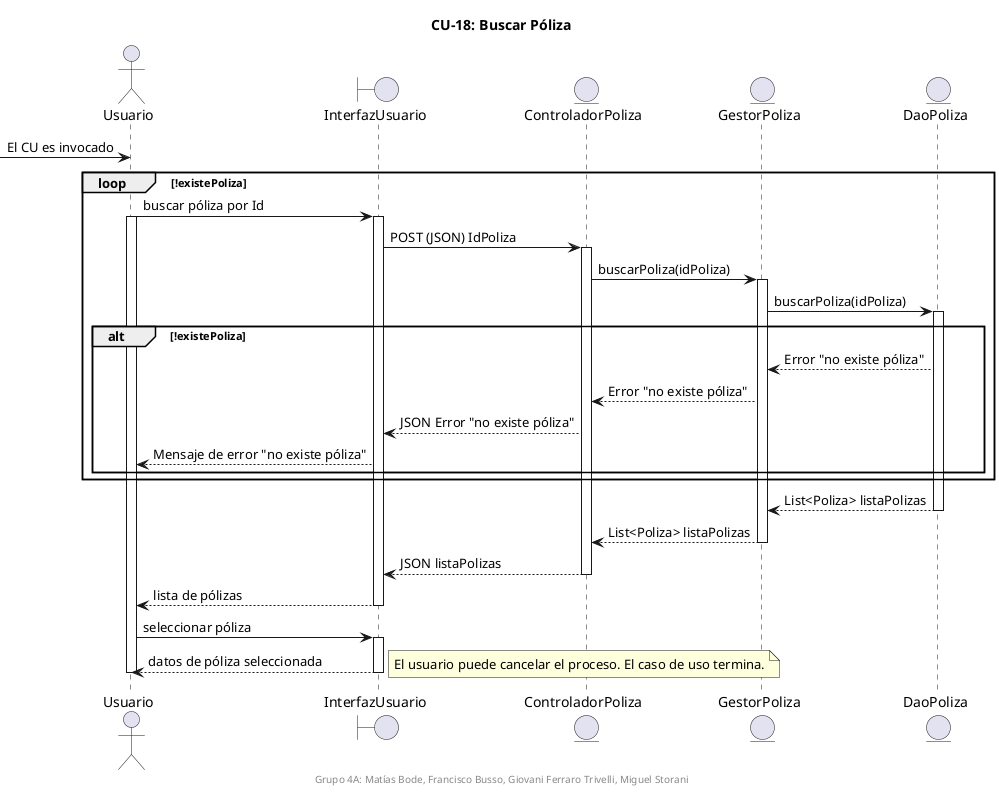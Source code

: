 @startuml

title CU-18: Buscar Póliza
center footer Grupo 4A: Matías Bode, Francisco Busso, Giovani Ferraro Trivelli, Miguel Storani

actor Usuario
boundary InterfazUsuario
entity ControladorPoliza
entity GestorPoliza
entity DaoPoliza

-> Usuario : El CU es invocado

loop !existePoliza

Usuario -> InterfazUsuario : buscar póliza por Id
activate Usuario
activate InterfazUsuario

InterfazUsuario -> ControladorPoliza : POST (JSON) IdPoliza

activate ControladorPoliza
ControladorPoliza -> GestorPoliza : buscarPoliza(idPoliza)

activate GestorPoliza

GestorPoliza -> DaoPoliza : buscarPoliza(idPoliza)

activate DaoPoliza

alt !existePoliza
GestorPoliza <-- DaoPoliza : Error "no existe póliza"
ControladorPoliza <-- GestorPoliza : Error "no existe póliza"
InterfazUsuario <-- ControladorPoliza : JSON Error "no existe póliza"
Usuario <-- InterfazUsuario : Mensaje de error "no existe póliza"

end

end

GestorPoliza <-- DaoPoliza : List<Poliza> listaPolizas
deactivate DaoPoliza

ControladorPoliza <-- GestorPoliza : List<Poliza> listaPolizas
deactivate GestorPoliza

InterfazUsuario <-- ControladorPoliza : JSON listaPolizas
deactivate ControladorPoliza

Usuario <-- InterfazUsuario : lista de pólizas
deactivate InterfazUsuario

Usuario -> InterfazUsuario : seleccionar póliza
activate InterfazUsuario
Usuario <-- InterfazUsuario : datos de póliza seleccionada
deactivate InterfazUsuario

deactivate Usuario

note right
	El usuario puede cancelar el proceso. El caso de uso termina.
end note

@enduml
